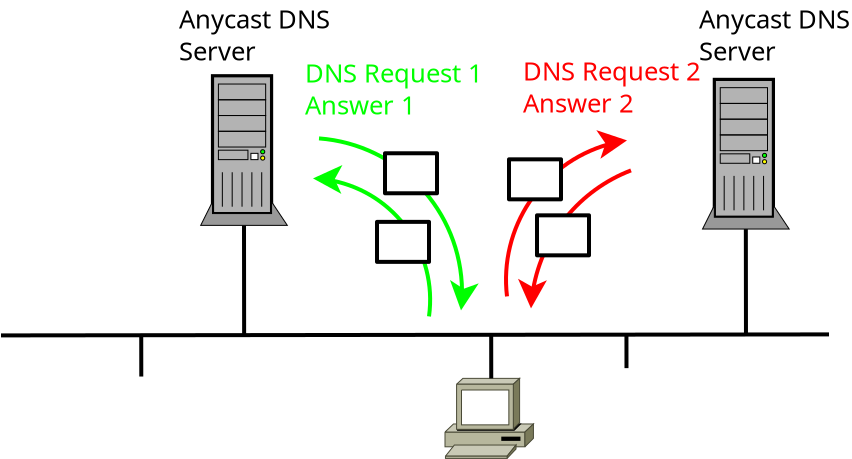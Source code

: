 <?xml version="1.0" encoding="UTF-8"?>
<dia:diagram xmlns:dia="http://www.lysator.liu.se/~alla/dia/">
  <dia:layer name="Hintergrund" visible="true">
    <dia:object type="Cisco - PC" version="0" id="O0">
      <dia:attribute name="obj_pos">
        <dia:point val="7,13.45"/>
      </dia:attribute>
      <dia:attribute name="obj_bb">
        <dia:rectangle val="6.999,13.449;9.212,15.451"/>
      </dia:attribute>
      <dia:attribute name="elem_corner">
        <dia:point val="7,13.45"/>
      </dia:attribute>
      <dia:attribute name="elem_width">
        <dia:real val="2.21"/>
      </dia:attribute>
      <dia:attribute name="elem_height">
        <dia:real val="2"/>
      </dia:attribute>
      <dia:attribute name="line_width">
        <dia:real val="0.1"/>
      </dia:attribute>
      <dia:attribute name="line_colour">
        <dia:color val="#000000"/>
      </dia:attribute>
      <dia:attribute name="fill_colour">
        <dia:color val="#ffffff"/>
      </dia:attribute>
      <dia:attribute name="show_background">
        <dia:boolean val="true"/>
      </dia:attribute>
      <dia:attribute name="line_style">
        <dia:enum val="0"/>
        <dia:real val="1"/>
      </dia:attribute>
      <dia:attribute name="flip_horizontal">
        <dia:boolean val="false"/>
      </dia:attribute>
      <dia:attribute name="flip_vertical">
        <dia:boolean val="false"/>
      </dia:attribute>
    </dia:object>
    <dia:object type="Network - Bus" version="0" id="O1">
      <dia:attribute name="obj_pos">
        <dia:point val="-4.05,12.375"/>
      </dia:attribute>
      <dia:attribute name="obj_bb">
        <dia:rectangle val="-4.1,9.625;16.6,13.45"/>
      </dia:attribute>
      <dia:attribute name="conn_endpoints">
        <dia:point val="-4.05,12.375"/>
        <dia:point val="16.55,12.35"/>
      </dia:attribute>
      <dia:attribute name="line_color">
        <dia:color val="#000000"/>
      </dia:attribute>
      <dia:attribute name="bus_handles">
        <dia:point val="-0.593,13.404"/>
        <dia:point val="1.975,9.625"/>
        <dia:point val="8.156,13.45"/>
        <dia:point val="-2.647,12.402"/>
        <dia:point val="11.537,13.194"/>
        <dia:point val="14.521,9.716"/>
      </dia:attribute>
      <dia:connections>
        <dia:connection handle="3" to="O2" connection="1"/>
        <dia:connection handle="4" to="O0" connection="2"/>
        <dia:connection handle="7" to="O3" connection="1"/>
      </dia:connections>
    </dia:object>
    <dia:object type="Network - General Computer (Tower)" version="0" id="O2">
      <dia:attribute name="obj_pos">
        <dia:point val="0.892,5.884"/>
      </dia:attribute>
      <dia:attribute name="obj_bb">
        <dia:rectangle val="0.884,5.844;3.067,10.673"/>
      </dia:attribute>
      <dia:attribute name="elem_corner">
        <dia:point val="0.892,5.884"/>
      </dia:attribute>
      <dia:attribute name="elem_width">
        <dia:real val="2.166"/>
      </dia:attribute>
      <dia:attribute name="elem_height">
        <dia:real val="3.741"/>
      </dia:attribute>
      <dia:attribute name="line_width">
        <dia:real val="0.1"/>
      </dia:attribute>
      <dia:attribute name="line_colour">
        <dia:color val="#000000"/>
      </dia:attribute>
      <dia:attribute name="fill_colour">
        <dia:color val="#ffffff"/>
      </dia:attribute>
      <dia:attribute name="show_background">
        <dia:boolean val="true"/>
      </dia:attribute>
      <dia:attribute name="line_style">
        <dia:enum val="0"/>
        <dia:real val="1"/>
      </dia:attribute>
      <dia:attribute name="text">
        <dia:composite type="text">
          <dia:attribute name="string">
            <dia:string>##</dia:string>
          </dia:attribute>
          <dia:attribute name="font">
            <dia:font family="sans" style="0" name="Helvetica"/>
          </dia:attribute>
          <dia:attribute name="height">
            <dia:real val="0.8"/>
          </dia:attribute>
          <dia:attribute name="pos">
            <dia:point val="1.975,10.273"/>
          </dia:attribute>
          <dia:attribute name="color">
            <dia:color val="#000000"/>
          </dia:attribute>
          <dia:attribute name="alignment">
            <dia:enum val="1"/>
          </dia:attribute>
        </dia:composite>
      </dia:attribute>
      <dia:attribute name="flip_horizontal">
        <dia:boolean val="false"/>
      </dia:attribute>
      <dia:attribute name="flip_vertical">
        <dia:boolean val="false"/>
      </dia:attribute>
    </dia:object>
    <dia:object type="Network - General Computer (Tower)" version="0" id="O3">
      <dia:attribute name="obj_pos">
        <dia:point val="13.438,5.975"/>
      </dia:attribute>
      <dia:attribute name="obj_bb">
        <dia:rectangle val="13.43,5.935;15.613,10.764"/>
      </dia:attribute>
      <dia:attribute name="elem_corner">
        <dia:point val="13.438,5.975"/>
      </dia:attribute>
      <dia:attribute name="elem_width">
        <dia:real val="2.166"/>
      </dia:attribute>
      <dia:attribute name="elem_height">
        <dia:real val="3.741"/>
      </dia:attribute>
      <dia:attribute name="line_width">
        <dia:real val="0.1"/>
      </dia:attribute>
      <dia:attribute name="line_colour">
        <dia:color val="#000000"/>
      </dia:attribute>
      <dia:attribute name="fill_colour">
        <dia:color val="#ffffff"/>
      </dia:attribute>
      <dia:attribute name="show_background">
        <dia:boolean val="true"/>
      </dia:attribute>
      <dia:attribute name="line_style">
        <dia:enum val="0"/>
        <dia:real val="1"/>
      </dia:attribute>
      <dia:attribute name="text">
        <dia:composite type="text">
          <dia:attribute name="string">
            <dia:string>##</dia:string>
          </dia:attribute>
          <dia:attribute name="font">
            <dia:font family="sans" style="0" name="Helvetica"/>
          </dia:attribute>
          <dia:attribute name="height">
            <dia:real val="0.8"/>
          </dia:attribute>
          <dia:attribute name="pos">
            <dia:point val="14.521,10.364"/>
          </dia:attribute>
          <dia:attribute name="color">
            <dia:color val="#000000"/>
          </dia:attribute>
          <dia:attribute name="alignment">
            <dia:enum val="1"/>
          </dia:attribute>
        </dia:composite>
      </dia:attribute>
      <dia:attribute name="flip_horizontal">
        <dia:boolean val="false"/>
      </dia:attribute>
      <dia:attribute name="flip_vertical">
        <dia:boolean val="false"/>
      </dia:attribute>
    </dia:object>
    <dia:object type="Standard - Text" version="1" id="O4">
      <dia:attribute name="obj_pos">
        <dia:point val="0.35,4.7"/>
      </dia:attribute>
      <dia:attribute name="obj_bb">
        <dia:rectangle val="0.35,4.15;4.3,5.9"/>
      </dia:attribute>
      <dia:attribute name="text">
        <dia:composite type="text">
          <dia:attribute name="string">
            <dia:string>#Anycast DNS
Server#</dia:string>
          </dia:attribute>
          <dia:attribute name="font">
            <dia:font family="sans" style="0" name="Helvetica"/>
          </dia:attribute>
          <dia:attribute name="height">
            <dia:real val="0.8"/>
          </dia:attribute>
          <dia:attribute name="pos">
            <dia:point val="0.35,4.7"/>
          </dia:attribute>
          <dia:attribute name="color">
            <dia:color val="#000000"/>
          </dia:attribute>
          <dia:attribute name="alignment">
            <dia:enum val="0"/>
          </dia:attribute>
        </dia:composite>
      </dia:attribute>
      <dia:attribute name="valign">
        <dia:enum val="3"/>
      </dia:attribute>
    </dia:object>
    <dia:object type="Standard - Text" version="1" id="O5">
      <dia:attribute name="obj_pos">
        <dia:point val="13.35,4.7"/>
      </dia:attribute>
      <dia:attribute name="obj_bb">
        <dia:rectangle val="13.35,4.15;17.3,5.9"/>
      </dia:attribute>
      <dia:attribute name="text">
        <dia:composite type="text">
          <dia:attribute name="string">
            <dia:string>#Anycast DNS
Server#</dia:string>
          </dia:attribute>
          <dia:attribute name="font">
            <dia:font family="sans" style="0" name="Helvetica"/>
          </dia:attribute>
          <dia:attribute name="height">
            <dia:real val="0.8"/>
          </dia:attribute>
          <dia:attribute name="pos">
            <dia:point val="13.35,4.7"/>
          </dia:attribute>
          <dia:attribute name="color">
            <dia:color val="#000000"/>
          </dia:attribute>
          <dia:attribute name="alignment">
            <dia:enum val="0"/>
          </dia:attribute>
        </dia:composite>
      </dia:attribute>
      <dia:attribute name="valign">
        <dia:enum val="3"/>
      </dia:attribute>
    </dia:object>
    <dia:object type="Standard - Arc" version="0" id="O6">
      <dia:attribute name="obj_pos">
        <dia:point val="6.6,11.9"/>
      </dia:attribute>
      <dia:attribute name="obj_bb">
        <dia:rectangle val="3.285,8.09;6.678,11.97"/>
      </dia:attribute>
      <dia:attribute name="conn_endpoints">
        <dia:point val="6.6,11.9"/>
        <dia:point val="3.7,8.45"/>
      </dia:attribute>
      <dia:attribute name="arc_color">
        <dia:color val="#00ff00"/>
      </dia:attribute>
      <dia:attribute name="curve_distance">
        <dia:real val="1.0"/>
      </dia:attribute>
      <dia:attribute name="end_arrow">
        <dia:enum val="22"/>
      </dia:attribute>
      <dia:attribute name="end_arrow_length">
        <dia:real val="0.5"/>
      </dia:attribute>
      <dia:attribute name="end_arrow_width">
        <dia:real val="0.5"/>
      </dia:attribute>
    </dia:object>
    <dia:object type="Standard - Arc" version="0" id="O7">
      <dia:attribute name="obj_pos">
        <dia:point val="3.85,7.45"/>
      </dia:attribute>
      <dia:attribute name="obj_bb">
        <dia:rectangle val="3.78,7.38;7.476,12.107"/>
      </dia:attribute>
      <dia:attribute name="conn_endpoints">
        <dia:point val="3.85,7.45"/>
        <dia:point val="7.4,11.75"/>
      </dia:attribute>
      <dia:attribute name="arc_color">
        <dia:color val="#00ff00"/>
      </dia:attribute>
      <dia:attribute name="curve_distance">
        <dia:real val="-1.189"/>
      </dia:attribute>
      <dia:attribute name="end_arrow">
        <dia:enum val="22"/>
      </dia:attribute>
      <dia:attribute name="end_arrow_length">
        <dia:real val="0.5"/>
      </dia:attribute>
      <dia:attribute name="end_arrow_width">
        <dia:real val="0.5"/>
      </dia:attribute>
    </dia:object>
    <dia:object type="Standard - Arc" version="0" id="O8">
      <dia:attribute name="obj_pos">
        <dia:point val="8.55,11.4"/>
      </dia:attribute>
      <dia:attribute name="obj_bb">
        <dia:rectangle val="8.475,7.156;11.977,11.47"/>
      </dia:attribute>
      <dia:attribute name="conn_endpoints">
        <dia:point val="8.55,11.4"/>
        <dia:point val="11.55,7.5"/>
      </dia:attribute>
      <dia:attribute name="arc_color">
        <dia:color val="#ff0000"/>
      </dia:attribute>
      <dia:attribute name="curve_distance">
        <dia:real val="-1.003"/>
      </dia:attribute>
      <dia:attribute name="end_arrow">
        <dia:enum val="22"/>
      </dia:attribute>
      <dia:attribute name="end_arrow_length">
        <dia:real val="0.5"/>
      </dia:attribute>
      <dia:attribute name="end_arrow_width">
        <dia:real val="0.5"/>
      </dia:attribute>
    </dia:object>
    <dia:object type="Standard - Arc" version="0" id="O9">
      <dia:attribute name="obj_pos">
        <dia:point val="11.65,8.25"/>
      </dia:attribute>
      <dia:attribute name="obj_bb">
        <dia:rectangle val="8.716,8.18;11.72,12.034"/>
      </dia:attribute>
      <dia:attribute name="conn_endpoints">
        <dia:point val="11.65,8.25"/>
        <dia:point val="9.15,11.7"/>
      </dia:attribute>
      <dia:attribute name="arc_color">
        <dia:color val="#ff0000"/>
      </dia:attribute>
      <dia:attribute name="curve_distance">
        <dia:real val="0.632"/>
      </dia:attribute>
      <dia:attribute name="end_arrow">
        <dia:enum val="22"/>
      </dia:attribute>
      <dia:attribute name="end_arrow_length">
        <dia:real val="0.5"/>
      </dia:attribute>
      <dia:attribute name="end_arrow_width">
        <dia:real val="0.5"/>
      </dia:attribute>
    </dia:object>
    <dia:object type="Standard - Text" version="1" id="O10">
      <dia:attribute name="obj_pos">
        <dia:point val="3.5,6.05"/>
      </dia:attribute>
      <dia:attribute name="obj_bb">
        <dia:rectangle val="3.5,5.482;8.217,7.285"/>
      </dia:attribute>
      <dia:attribute name="text">
        <dia:composite type="text">
          <dia:attribute name="string">
            <dia:string>#DNS Request 1
Answer 1#</dia:string>
          </dia:attribute>
          <dia:attribute name="font">
            <dia:font family="sans" style="0" name="Helvetica"/>
          </dia:attribute>
          <dia:attribute name="height">
            <dia:real val="0.8"/>
          </dia:attribute>
          <dia:attribute name="pos">
            <dia:point val="3.5,6.05"/>
          </dia:attribute>
          <dia:attribute name="color">
            <dia:color val="#00ff00"/>
          </dia:attribute>
          <dia:attribute name="alignment">
            <dia:enum val="0"/>
          </dia:attribute>
        </dia:composite>
      </dia:attribute>
      <dia:attribute name="valign">
        <dia:enum val="3"/>
      </dia:attribute>
    </dia:object>
    <dia:object type="Standard - Text" version="1" id="O11">
      <dia:attribute name="obj_pos">
        <dia:point val="8.95,6"/>
      </dia:attribute>
      <dia:attribute name="obj_bb">
        <dia:rectangle val="8.95,5.433;13.668,7.235"/>
      </dia:attribute>
      <dia:attribute name="text">
        <dia:composite type="text">
          <dia:attribute name="string">
            <dia:string>#DNS Request 2
Answer 2#</dia:string>
          </dia:attribute>
          <dia:attribute name="font">
            <dia:font family="sans" style="0" name="Helvetica"/>
          </dia:attribute>
          <dia:attribute name="height">
            <dia:real val="0.8"/>
          </dia:attribute>
          <dia:attribute name="pos">
            <dia:point val="8.95,6"/>
          </dia:attribute>
          <dia:attribute name="color">
            <dia:color val="#ff0000"/>
          </dia:attribute>
          <dia:attribute name="alignment">
            <dia:enum val="0"/>
          </dia:attribute>
        </dia:composite>
      </dia:attribute>
      <dia:attribute name="valign">
        <dia:enum val="3"/>
      </dia:attribute>
    </dia:object>
    <dia:object type="Standard - Box" version="0" id="O12">
      <dia:attribute name="obj_pos">
        <dia:point val="5.3,9.537"/>
      </dia:attribute>
      <dia:attribute name="obj_bb">
        <dia:rectangle val="5.25,9.488;6.65,10.588"/>
      </dia:attribute>
      <dia:attribute name="elem_corner">
        <dia:point val="5.3,9.537"/>
      </dia:attribute>
      <dia:attribute name="elem_width">
        <dia:real val="1.3"/>
      </dia:attribute>
      <dia:attribute name="elem_height">
        <dia:real val="1"/>
      </dia:attribute>
      <dia:attribute name="show_background">
        <dia:boolean val="true"/>
      </dia:attribute>
      <dia:attribute name="corner_radius">
        <dia:real val="1.175e-39"/>
      </dia:attribute>
    </dia:object>
    <dia:object type="Standard - Box" version="0" id="O13">
      <dia:attribute name="obj_pos">
        <dia:point val="5.5,7.822"/>
      </dia:attribute>
      <dia:attribute name="obj_bb">
        <dia:rectangle val="5.45,7.772;6.85,8.873"/>
      </dia:attribute>
      <dia:attribute name="elem_corner">
        <dia:point val="5.5,7.822"/>
      </dia:attribute>
      <dia:attribute name="elem_width">
        <dia:real val="1.3"/>
      </dia:attribute>
      <dia:attribute name="elem_height">
        <dia:real val="1"/>
      </dia:attribute>
      <dia:attribute name="show_background">
        <dia:boolean val="true"/>
      </dia:attribute>
      <dia:attribute name="corner_radius">
        <dia:real val="1.175e-39"/>
      </dia:attribute>
    </dia:object>
    <dia:object type="Standard - Box" version="0" id="O14">
      <dia:attribute name="obj_pos">
        <dia:point val="8.6,7.973"/>
      </dia:attribute>
      <dia:attribute name="obj_bb">
        <dia:rectangle val="8.55,7.923;9.95,9.023"/>
      </dia:attribute>
      <dia:attribute name="elem_corner">
        <dia:point val="8.6,7.973"/>
      </dia:attribute>
      <dia:attribute name="elem_width">
        <dia:real val="1.3"/>
      </dia:attribute>
      <dia:attribute name="elem_height">
        <dia:real val="1"/>
      </dia:attribute>
      <dia:attribute name="show_background">
        <dia:boolean val="true"/>
      </dia:attribute>
      <dia:attribute name="corner_radius">
        <dia:real val="1.175e-39"/>
      </dia:attribute>
    </dia:object>
    <dia:object type="Standard - Box" version="0" id="O15">
      <dia:attribute name="obj_pos">
        <dia:point val="9.3,9.373"/>
      </dia:attribute>
      <dia:attribute name="obj_bb">
        <dia:rectangle val="9.25,9.322;10.65,10.422"/>
      </dia:attribute>
      <dia:attribute name="elem_corner">
        <dia:point val="9.3,9.373"/>
      </dia:attribute>
      <dia:attribute name="elem_width">
        <dia:real val="1.3"/>
      </dia:attribute>
      <dia:attribute name="elem_height">
        <dia:real val="1"/>
      </dia:attribute>
      <dia:attribute name="show_background">
        <dia:boolean val="true"/>
      </dia:attribute>
      <dia:attribute name="corner_radius">
        <dia:real val="1.175e-39"/>
      </dia:attribute>
    </dia:object>
  </dia:layer>
</dia:diagram>

